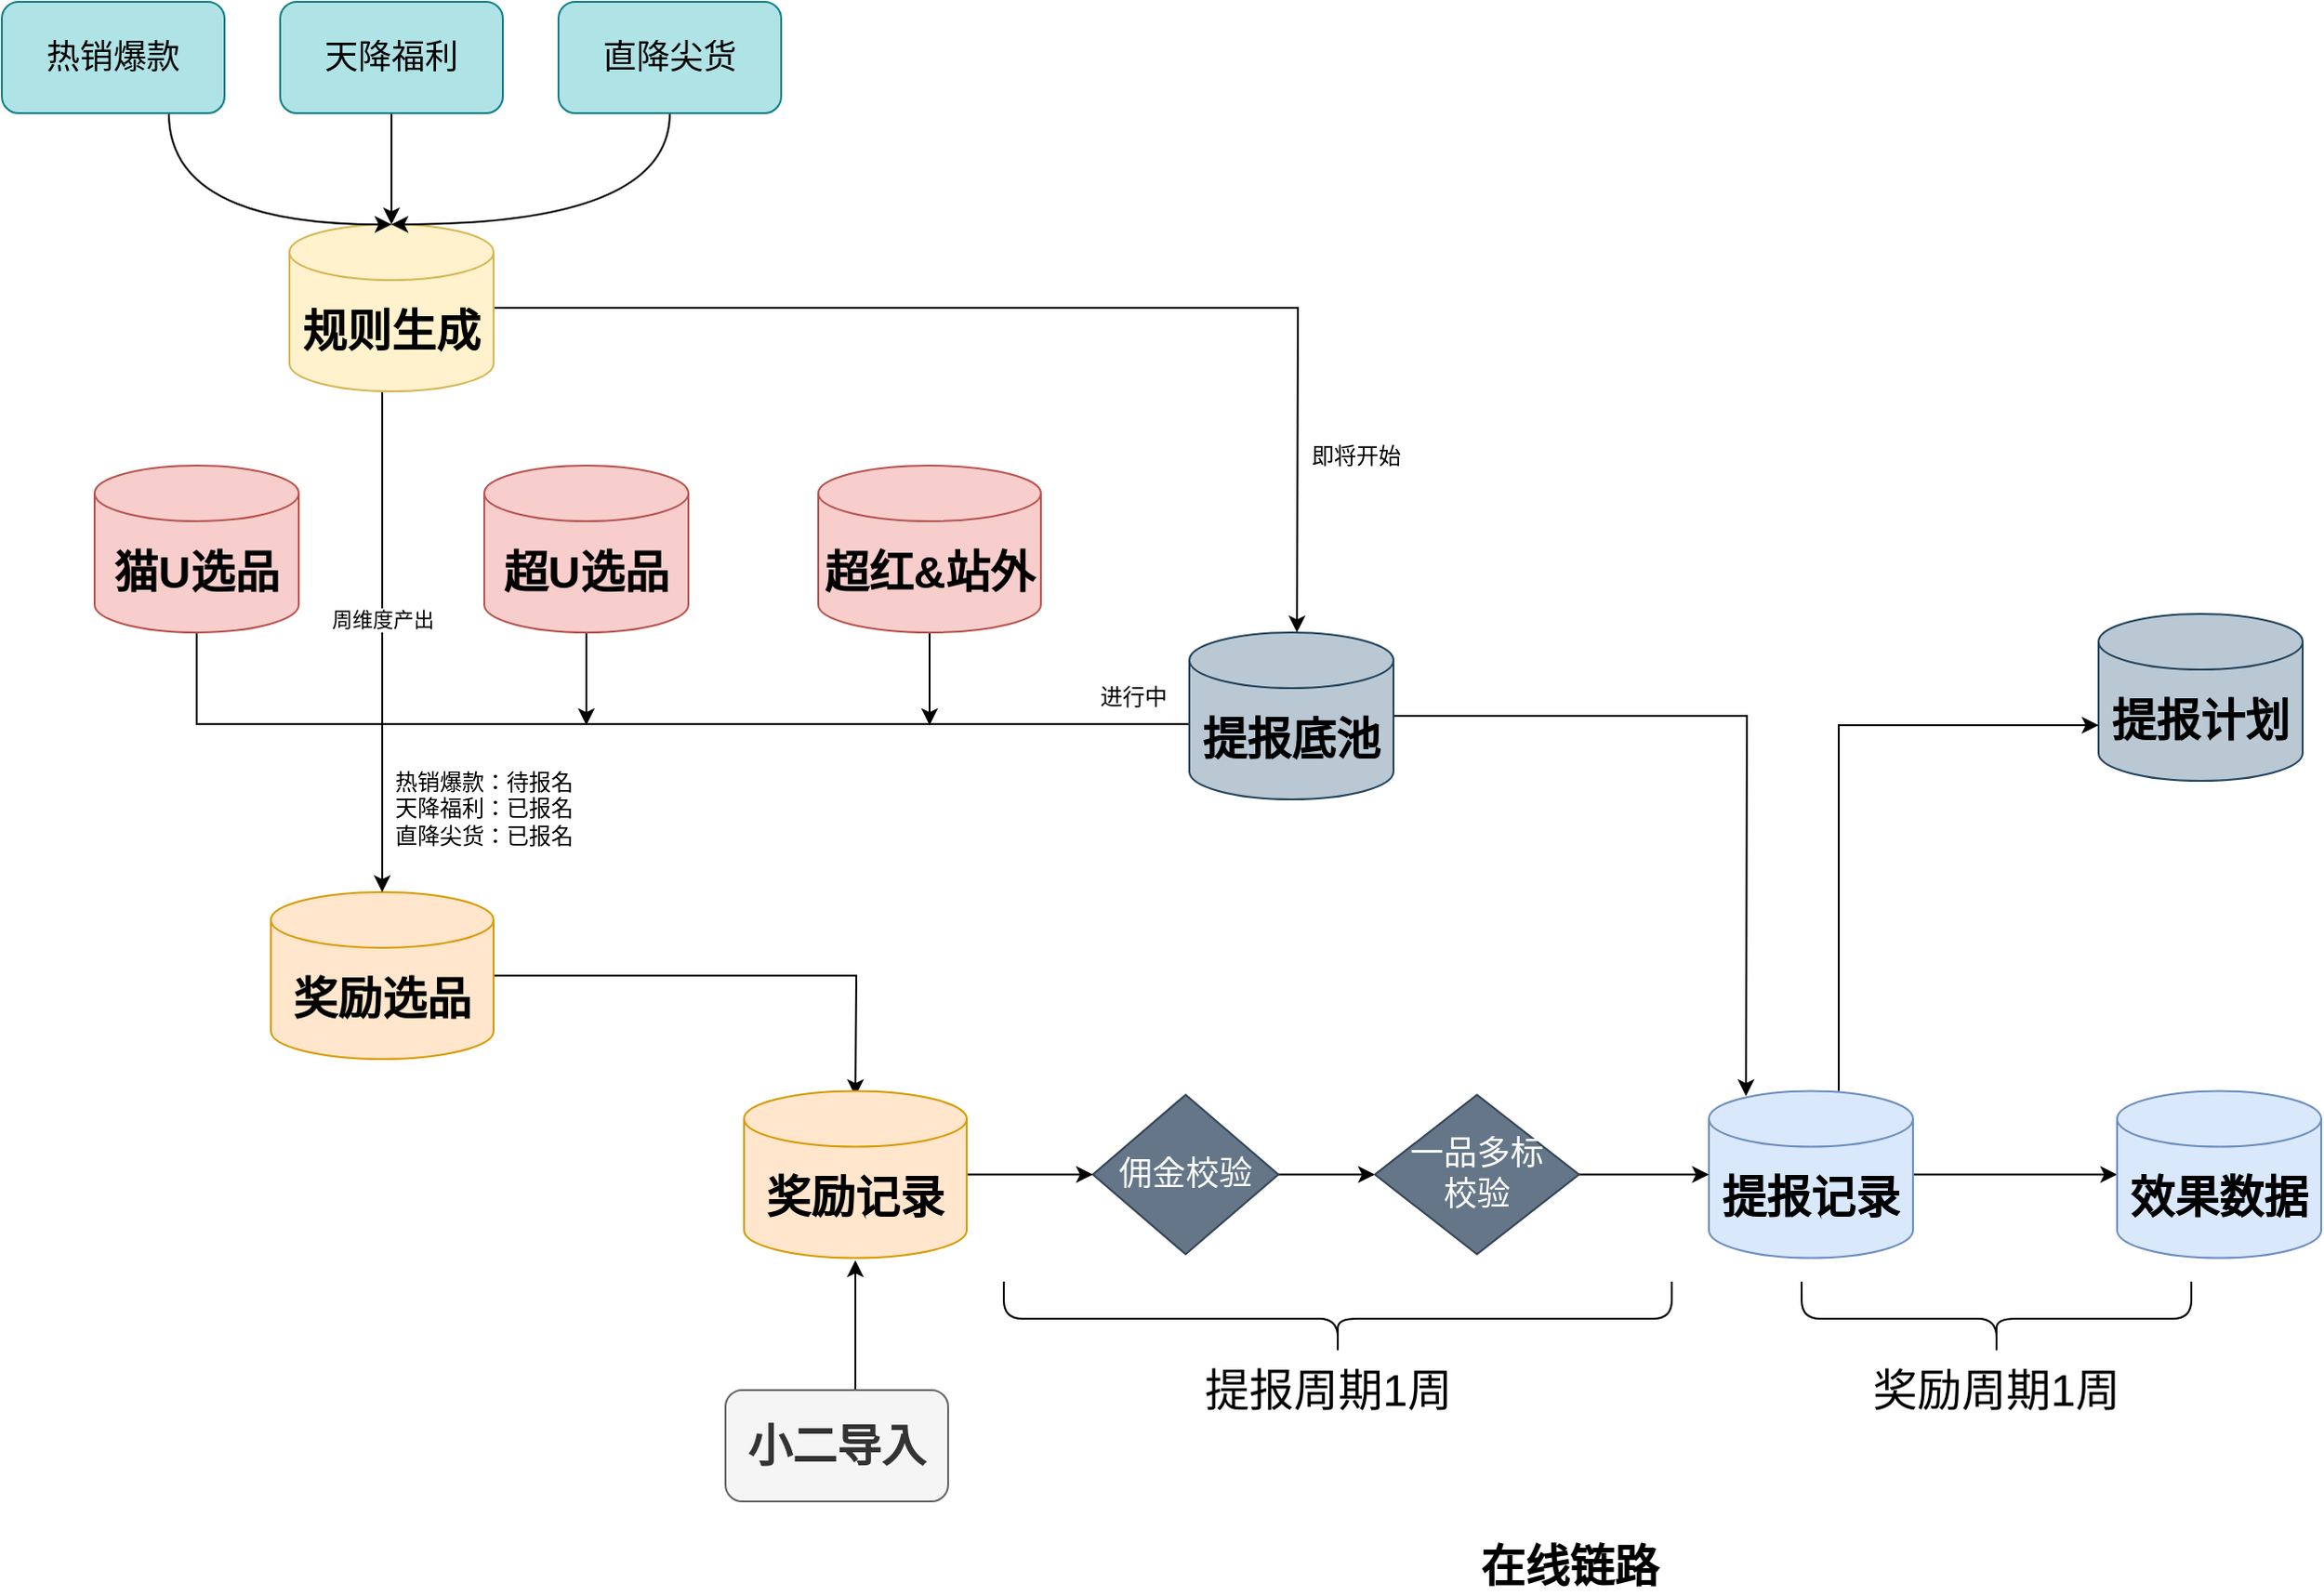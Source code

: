 <mxfile version="22.1.3" type="github">
  <diagram name="第 1 页" id="7ELo28ADNs8pc4C5lg1X">
    <mxGraphModel dx="2074" dy="1120" grid="1" gridSize="10" guides="1" tooltips="1" connect="1" arrows="1" fold="1" page="1" pageScale="1" pageWidth="4681" pageHeight="3300" math="0" shadow="0">
      <root>
        <mxCell id="0" />
        <mxCell id="1" parent="0" />
        <mxCell id="2nqNA1dO502cg3Ho98EE-45" value="" style="edgeStyle=orthogonalEdgeStyle;rounded=0;orthogonalLoop=1;jettySize=auto;html=1;" edge="1" parent="1" source="_1zgNEDX5PvR028n3Ke3-70">
          <mxGeometry relative="1" as="geometry">
            <mxPoint x="740" y="1540" as="targetPoint" />
          </mxGeometry>
        </mxCell>
        <mxCell id="_1zgNEDX5PvR028n3Ke3-70" value="&lt;span style=&quot;font-size: 24px;&quot;&gt;&lt;b&gt;奖励选品&lt;/b&gt;&lt;/span&gt;" style="shape=cylinder3;whiteSpace=wrap;html=1;boundedLbl=1;backgroundOutline=1;size=15;fillColor=#ffe6cc;strokeColor=#d79b00;" parent="1" vertex="1">
          <mxGeometry x="425" y="1430" width="120" height="90" as="geometry" />
        </mxCell>
        <mxCell id="2nqNA1dO502cg3Ho98EE-48" value="" style="edgeStyle=orthogonalEdgeStyle;rounded=0;orthogonalLoop=1;jettySize=auto;html=1;" edge="1" parent="1" source="_1zgNEDX5PvR028n3Ke3-72" target="_1zgNEDX5PvR028n3Ke3-73">
          <mxGeometry relative="1" as="geometry" />
        </mxCell>
        <mxCell id="_1zgNEDX5PvR028n3Ke3-72" value="&lt;font style=&quot;font-size: 24px;&quot;&gt;&lt;b style=&quot;&quot;&gt;提报记录&lt;/b&gt;&lt;/font&gt;" style="shape=cylinder3;whiteSpace=wrap;html=1;boundedLbl=1;backgroundOutline=1;size=15;fillColor=#dae8fc;strokeColor=#6c8ebf;" parent="1" vertex="1">
          <mxGeometry x="1200" y="1537.25" width="110" height="90" as="geometry" />
        </mxCell>
        <mxCell id="_1zgNEDX5PvR028n3Ke3-73" value="&lt;font style=&quot;font-size: 24px;&quot;&gt;&lt;b style=&quot;&quot;&gt;效果数据&lt;/b&gt;&lt;/font&gt;" style="shape=cylinder3;whiteSpace=wrap;html=1;boundedLbl=1;backgroundOutline=1;size=15;fillColor=#dae8fc;strokeColor=#6c8ebf;" parent="1" vertex="1">
          <mxGeometry x="1420" y="1537.25" width="110" height="90" as="geometry" />
        </mxCell>
        <mxCell id="_1zgNEDX5PvR028n3Ke3-95" value="" style="shape=curlyBracket;whiteSpace=wrap;html=1;rounded=1;labelPosition=left;verticalLabelPosition=middle;align=right;verticalAlign=middle;rotation=-90;" parent="1" vertex="1">
          <mxGeometry x="980" y="1480" width="40" height="360" as="geometry" />
        </mxCell>
        <mxCell id="_1zgNEDX5PvR028n3Ke3-96" value="" style="shape=curlyBracket;whiteSpace=wrap;html=1;rounded=1;labelPosition=left;verticalLabelPosition=middle;align=right;verticalAlign=middle;rotation=-90;" parent="1" vertex="1">
          <mxGeometry x="1335" y="1555" width="40" height="210" as="geometry" />
        </mxCell>
        <mxCell id="_1zgNEDX5PvR028n3Ke3-98" value="&lt;font style=&quot;font-size: 24px;&quot;&gt;提报周期1周&lt;/font&gt;" style="text;html=1;strokeColor=none;fillColor=none;align=center;verticalAlign=middle;whiteSpace=wrap;rounded=0;" parent="1" vertex="1">
          <mxGeometry x="920" y="1683.75" width="150" height="30" as="geometry" />
        </mxCell>
        <mxCell id="_1zgNEDX5PvR028n3Ke3-99" value="&lt;font style=&quot;font-size: 24px;&quot;&gt;奖励周期1周&lt;/font&gt;" style="text;html=1;strokeColor=none;fillColor=none;align=center;verticalAlign=middle;whiteSpace=wrap;rounded=0;" parent="1" vertex="1">
          <mxGeometry x="1280" y="1683.75" width="150" height="30" as="geometry" />
        </mxCell>
        <mxCell id="7ZKIA15Gy2TwE5JRmMyK-14" value="" style="edgeStyle=orthogonalEdgeStyle;rounded=0;orthogonalLoop=1;jettySize=auto;html=1;entryX=0.006;entryY=0.597;entryDx=0;entryDy=0;entryPerimeter=0;" parent="1" source="_1zgNEDX5PvR028n3Ke3-100" edge="1">
          <mxGeometry relative="1" as="geometry">
            <mxPoint x="967.66" y="1339.36" as="targetPoint" />
            <Array as="points">
              <mxPoint x="385" y="1339" />
            </Array>
          </mxGeometry>
        </mxCell>
        <mxCell id="_1zgNEDX5PvR028n3Ke3-100" value="&lt;span style=&quot;font-size: 24px;&quot;&gt;猫U选品&lt;/span&gt;" style="shape=cylinder3;whiteSpace=wrap;html=1;boundedLbl=1;backgroundOutline=1;size=15;fillColor=#f8cecc;strokeColor=#b85450;fontStyle=1" parent="1" vertex="1">
          <mxGeometry x="330" y="1200" width="110" height="90" as="geometry" />
        </mxCell>
        <mxCell id="7ZKIA15Gy2TwE5JRmMyK-16" value="" style="edgeStyle=orthogonalEdgeStyle;rounded=0;orthogonalLoop=1;jettySize=auto;html=1;" parent="1" source="_1zgNEDX5PvR028n3Ke3-101" edge="1">
          <mxGeometry relative="1" as="geometry">
            <mxPoint x="595" y="1340" as="targetPoint" />
          </mxGeometry>
        </mxCell>
        <mxCell id="_1zgNEDX5PvR028n3Ke3-101" value="&lt;span style=&quot;font-size: 24px;&quot;&gt;超U选品&lt;/span&gt;" style="shape=cylinder3;whiteSpace=wrap;html=1;boundedLbl=1;backgroundOutline=1;size=15;fillColor=#f8cecc;strokeColor=#b85450;fontStyle=1" parent="1" vertex="1">
          <mxGeometry x="540" y="1200" width="110" height="90" as="geometry" />
        </mxCell>
        <mxCell id="7ZKIA15Gy2TwE5JRmMyK-18" value="" style="edgeStyle=orthogonalEdgeStyle;rounded=0;orthogonalLoop=1;jettySize=auto;html=1;" parent="1" source="_1zgNEDX5PvR028n3Ke3-110" edge="1">
          <mxGeometry relative="1" as="geometry">
            <mxPoint x="780" y="1340" as="targetPoint" />
          </mxGeometry>
        </mxCell>
        <mxCell id="_1zgNEDX5PvR028n3Ke3-110" value="&lt;span style=&quot;font-size: 24px;&quot;&gt;超红&amp;amp;站外&lt;/span&gt;" style="shape=cylinder3;whiteSpace=wrap;html=1;boundedLbl=1;backgroundOutline=1;size=15;fillColor=#f8cecc;strokeColor=#b85450;fontStyle=1" parent="1" vertex="1">
          <mxGeometry x="720" y="1200" width="120" height="90" as="geometry" />
        </mxCell>
        <mxCell id="7ZKIA15Gy2TwE5JRmMyK-8" value="" style="edgeStyle=orthogonalEdgeStyle;rounded=0;orthogonalLoop=1;jettySize=auto;html=1;" parent="1" source="_1zgNEDX5PvR028n3Ke3-128" edge="1">
          <mxGeometry relative="1" as="geometry">
            <mxPoint x="740" y="1628.5" as="targetPoint" />
            <Array as="points">
              <mxPoint x="740" y="1678.5" />
              <mxPoint x="740" y="1628.5" />
            </Array>
          </mxGeometry>
        </mxCell>
        <mxCell id="_1zgNEDX5PvR028n3Ke3-128" value="&lt;font style=&quot;font-size: 24px;&quot;&gt;&lt;b&gt;小二导入&lt;/b&gt;&lt;/font&gt;" style="rounded=1;whiteSpace=wrap;html=1;fillColor=#f5f5f5;fontColor=#333333;strokeColor=#666666;" parent="1" vertex="1">
          <mxGeometry x="670" y="1698.5" width="120" height="60" as="geometry" />
        </mxCell>
        <mxCell id="_1zgNEDX5PvR028n3Ke3-133" value="&lt;font style=&quot;font-size: 24px;&quot;&gt;&lt;b&gt;在线链路&lt;/b&gt;&lt;/font&gt;" style="text;html=1;strokeColor=none;fillColor=none;align=center;verticalAlign=middle;whiteSpace=wrap;rounded=0;" parent="1" vertex="1">
          <mxGeometry x="1070" y="1778.5" width="110" height="30" as="geometry" />
        </mxCell>
        <mxCell id="r0xEWMtO3dR_KgmmUoh1-11" value="" style="edgeStyle=orthogonalEdgeStyle;rounded=0;orthogonalLoop=1;jettySize=auto;html=1;" parent="1" source="7ZKIA15Gy2TwE5JRmMyK-9" target="r0xEWMtO3dR_KgmmUoh1-9" edge="1">
          <mxGeometry relative="1" as="geometry" />
        </mxCell>
        <mxCell id="7ZKIA15Gy2TwE5JRmMyK-9" value="&lt;font style=&quot;font-size: 18px;&quot;&gt;佣金校验&lt;/font&gt;" style="rhombus;whiteSpace=wrap;html=1;fillColor=#647687;fontColor=#ffffff;strokeColor=#314354;" parent="1" vertex="1">
          <mxGeometry x="868" y="1539.25" width="100" height="86" as="geometry" />
        </mxCell>
        <mxCell id="2nqNA1dO502cg3Ho98EE-12" value="" style="edgeStyle=orthogonalEdgeStyle;rounded=0;orthogonalLoop=1;jettySize=auto;html=1;" edge="1" parent="1" source="r0xEWMtO3dR_KgmmUoh1-9" target="_1zgNEDX5PvR028n3Ke3-72">
          <mxGeometry relative="1" as="geometry" />
        </mxCell>
        <mxCell id="r0xEWMtO3dR_KgmmUoh1-9" value="&lt;font style=&quot;font-size: 18px;&quot;&gt;一品多标&lt;br&gt;校验&lt;/font&gt;" style="rhombus;whiteSpace=wrap;html=1;fillColor=#647687;fontColor=#ffffff;strokeColor=#314354;" parent="1" vertex="1">
          <mxGeometry x="1020" y="1539.25" width="110" height="86" as="geometry" />
        </mxCell>
        <mxCell id="2nqNA1dO502cg3Ho98EE-50" value="" style="edgeStyle=orthogonalEdgeStyle;rounded=0;orthogonalLoop=1;jettySize=auto;html=1;" edge="1" parent="1" source="O1u22X3rfaqRUvQsXBj9-1">
          <mxGeometry relative="1" as="geometry">
            <mxPoint x="1220" y="1540" as="targetPoint" />
          </mxGeometry>
        </mxCell>
        <mxCell id="O1u22X3rfaqRUvQsXBj9-1" value="&lt;span style=&quot;font-size: 24px;&quot;&gt;&lt;b&gt;提报底池&lt;/b&gt;&lt;/span&gt;" style="shape=cylinder3;whiteSpace=wrap;html=1;boundedLbl=1;backgroundOutline=1;size=15;fillColor=#bac8d3;strokeColor=#23445d;" parent="1" vertex="1">
          <mxGeometry x="920" y="1290" width="110" height="90" as="geometry" />
        </mxCell>
        <mxCell id="2nqNA1dO502cg3Ho98EE-19" value="" style="edgeStyle=orthogonalEdgeStyle;rounded=0;orthogonalLoop=1;jettySize=auto;html=1;entryX=0.5;entryY=0;entryDx=0;entryDy=0;entryPerimeter=0;" edge="1" parent="1" source="O1u22X3rfaqRUvQsXBj9-6" target="_1zgNEDX5PvR028n3Ke3-70">
          <mxGeometry relative="1" as="geometry">
            <Array as="points">
              <mxPoint x="485" y="1130" />
              <mxPoint x="485" y="1130" />
            </Array>
          </mxGeometry>
        </mxCell>
        <mxCell id="2nqNA1dO502cg3Ho98EE-47" value="周维度产出" style="edgeLabel;html=1;align=center;verticalAlign=middle;resizable=0;points=[];" vertex="1" connectable="0" parent="2nqNA1dO502cg3Ho98EE-19">
          <mxGeometry x="-0.089" relative="1" as="geometry">
            <mxPoint as="offset" />
          </mxGeometry>
        </mxCell>
        <mxCell id="2nqNA1dO502cg3Ho98EE-26" value="" style="edgeStyle=orthogonalEdgeStyle;rounded=0;orthogonalLoop=1;jettySize=auto;html=1;" edge="1" parent="1" source="O1u22X3rfaqRUvQsXBj9-6">
          <mxGeometry relative="1" as="geometry">
            <mxPoint x="978" y="1290" as="targetPoint" />
          </mxGeometry>
        </mxCell>
        <mxCell id="O1u22X3rfaqRUvQsXBj9-6" value="&lt;font style=&quot;font-size: 24px;&quot;&gt;&lt;b style=&quot;&quot;&gt;规则生成&lt;/b&gt;&lt;/font&gt;" style="shape=cylinder3;whiteSpace=wrap;html=1;boundedLbl=1;backgroundOutline=1;size=15;fillColor=#fff2cc;strokeColor=#d6b656;" parent="1" vertex="1">
          <mxGeometry x="435" y="1070" width="110" height="90" as="geometry" />
        </mxCell>
        <mxCell id="2nqNA1dO502cg3Ho98EE-11" value="" style="edgeStyle=orthogonalEdgeStyle;rounded=0;orthogonalLoop=1;jettySize=auto;html=1;" edge="1" parent="1" source="2nqNA1dO502cg3Ho98EE-10" target="7ZKIA15Gy2TwE5JRmMyK-9">
          <mxGeometry relative="1" as="geometry" />
        </mxCell>
        <mxCell id="2nqNA1dO502cg3Ho98EE-10" value="&lt;span style=&quot;font-size: 24px;&quot;&gt;&lt;b&gt;奖励记录&lt;/b&gt;&lt;/span&gt;" style="shape=cylinder3;whiteSpace=wrap;html=1;boundedLbl=1;backgroundOutline=1;size=15;fillColor=#ffe6cc;strokeColor=#d79b00;" vertex="1" parent="1">
          <mxGeometry x="680" y="1537.25" width="120" height="90" as="geometry" />
        </mxCell>
        <mxCell id="2nqNA1dO502cg3Ho98EE-22" value="热销爆款：待报名&lt;br&gt;天降福利：已报名&lt;br&gt;直降尖货：已报名" style="text;html=1;strokeColor=none;fillColor=none;align=center;verticalAlign=middle;whiteSpace=wrap;rounded=0;" vertex="1" parent="1">
          <mxGeometry x="490" y="1370" width="100" height="30" as="geometry" />
        </mxCell>
        <mxCell id="2nqNA1dO502cg3Ho98EE-23" value="进行中" style="text;html=1;strokeColor=none;fillColor=none;align=center;verticalAlign=middle;whiteSpace=wrap;rounded=0;" vertex="1" parent="1">
          <mxGeometry x="860" y="1310" width="60" height="30" as="geometry" />
        </mxCell>
        <mxCell id="2nqNA1dO502cg3Ho98EE-24" value="即将开始" style="text;html=1;strokeColor=none;fillColor=none;align=center;verticalAlign=middle;whiteSpace=wrap;rounded=0;" vertex="1" parent="1">
          <mxGeometry x="980" y="1180" width="60" height="30" as="geometry" />
        </mxCell>
        <mxCell id="2nqNA1dO502cg3Ho98EE-27" value="&lt;span style=&quot;font-size: 24px;&quot;&gt;&lt;b&gt;提报计划&lt;/b&gt;&lt;/span&gt;" style="shape=cylinder3;whiteSpace=wrap;html=1;boundedLbl=1;backgroundOutline=1;size=15;fillColor=#bac8d3;strokeColor=#23445d;" vertex="1" parent="1">
          <mxGeometry x="1410" y="1280" width="110" height="90" as="geometry" />
        </mxCell>
        <mxCell id="2nqNA1dO502cg3Ho98EE-40" value="" style="edgeStyle=orthogonalEdgeStyle;rounded=0;orthogonalLoop=1;jettySize=auto;html=1;curved=1;" edge="1" parent="1" source="2nqNA1dO502cg3Ho98EE-29">
          <mxGeometry relative="1" as="geometry">
            <mxPoint x="490" y="1070" as="targetPoint" />
            <Array as="points">
              <mxPoint x="370" y="1070" />
            </Array>
          </mxGeometry>
        </mxCell>
        <mxCell id="2nqNA1dO502cg3Ho98EE-29" value="&lt;font style=&quot;font-size: 18px;&quot;&gt;热销爆款&lt;/font&gt;" style="rounded=1;whiteSpace=wrap;html=1;fillColor=#b0e3e6;strokeColor=#0e8088;" vertex="1" parent="1">
          <mxGeometry x="280" y="950" width="120" height="60" as="geometry" />
        </mxCell>
        <mxCell id="2nqNA1dO502cg3Ho98EE-43" value="" style="edgeStyle=orthogonalEdgeStyle;rounded=0;orthogonalLoop=1;jettySize=auto;html=1;" edge="1" parent="1" source="2nqNA1dO502cg3Ho98EE-31" target="O1u22X3rfaqRUvQsXBj9-6">
          <mxGeometry relative="1" as="geometry" />
        </mxCell>
        <mxCell id="2nqNA1dO502cg3Ho98EE-31" value="&lt;font style=&quot;font-size: 18px;&quot;&gt;天降福利&lt;/font&gt;" style="rounded=1;whiteSpace=wrap;html=1;fillColor=#b0e3e6;strokeColor=#0e8088;" vertex="1" parent="1">
          <mxGeometry x="430" y="950" width="120" height="60" as="geometry" />
        </mxCell>
        <mxCell id="2nqNA1dO502cg3Ho98EE-42" value="" style="edgeStyle=orthogonalEdgeStyle;rounded=0;orthogonalLoop=1;jettySize=auto;html=1;curved=1;" edge="1" parent="1" source="2nqNA1dO502cg3Ho98EE-32">
          <mxGeometry relative="1" as="geometry">
            <mxPoint x="490" y="1070" as="targetPoint" />
            <Array as="points">
              <mxPoint x="640" y="1070" />
            </Array>
          </mxGeometry>
        </mxCell>
        <mxCell id="2nqNA1dO502cg3Ho98EE-32" value="&lt;font style=&quot;font-size: 18px;&quot;&gt;直降尖货&lt;/font&gt;" style="rounded=1;whiteSpace=wrap;html=1;fillColor=#b0e3e6;strokeColor=#0e8088;" vertex="1" parent="1">
          <mxGeometry x="580" y="950" width="120" height="60" as="geometry" />
        </mxCell>
        <mxCell id="2nqNA1dO502cg3Ho98EE-53" value="" style="endArrow=classic;html=1;rounded=0;entryX=0;entryY=0;entryDx=0;entryDy=60;entryPerimeter=0;" edge="1" parent="1" target="2nqNA1dO502cg3Ho98EE-27">
          <mxGeometry width="50" height="50" relative="1" as="geometry">
            <mxPoint x="1270" y="1537.25" as="sourcePoint" />
            <mxPoint x="1320" y="1487.25" as="targetPoint" />
            <Array as="points">
              <mxPoint x="1270" y="1340" />
            </Array>
          </mxGeometry>
        </mxCell>
      </root>
    </mxGraphModel>
  </diagram>
</mxfile>
